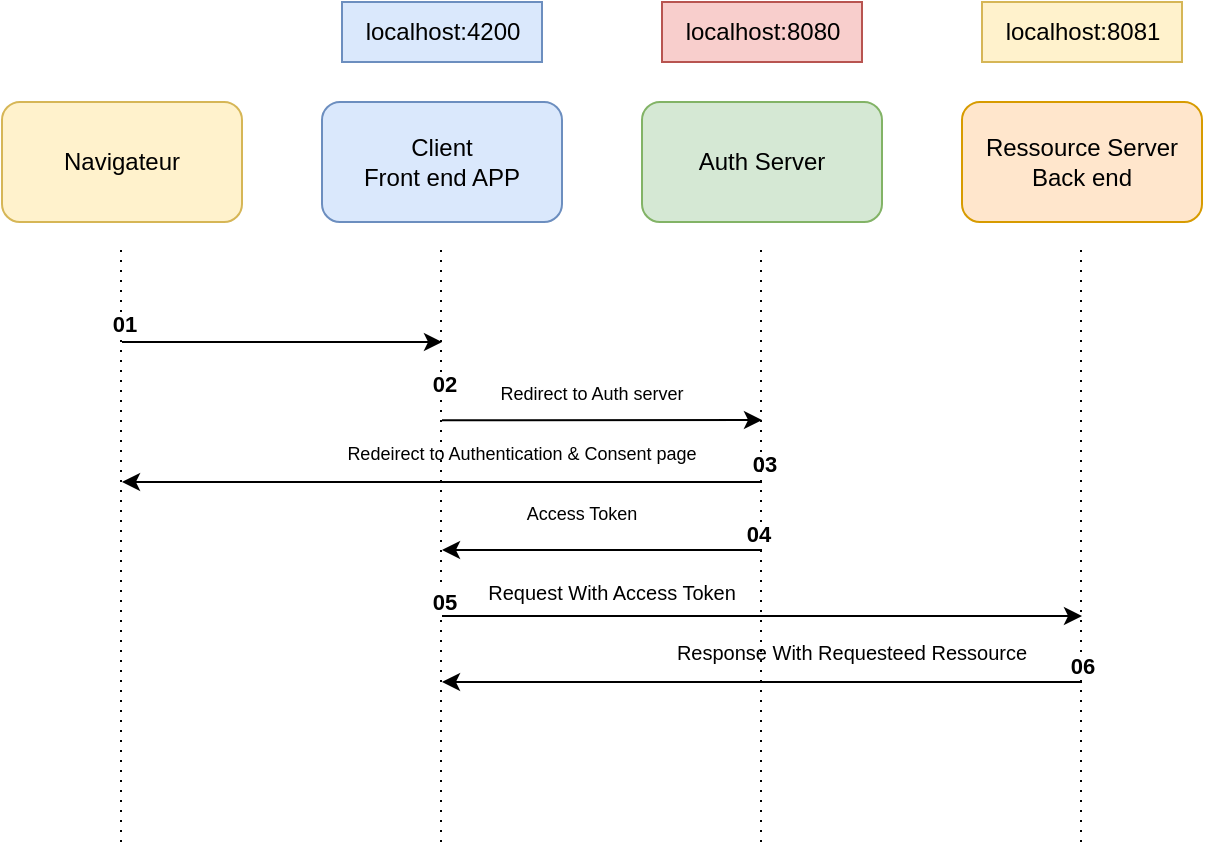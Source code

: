 <mxfile version="21.8.0" type="github">
  <diagram name="Page-1" id="kMHyJMLCbTUqQQ_t_sem">
    <mxGraphModel dx="1155" dy="661" grid="1" gridSize="10" guides="1" tooltips="1" connect="1" arrows="1" fold="1" page="1" pageScale="1" pageWidth="827" pageHeight="1169" math="0" shadow="0">
      <root>
        <mxCell id="0" />
        <mxCell id="1" parent="0" />
        <mxCell id="_KKpc1UPN2DNUgEClp_1-2" value="" style="endArrow=none;dashed=1;html=1;dashPattern=1 4;strokeWidth=1;rounded=0;" parent="1" edge="1">
          <mxGeometry width="50" height="50" relative="1" as="geometry">
            <mxPoint x="159.5" y="480" as="sourcePoint" />
            <mxPoint x="159.5" y="180" as="targetPoint" />
          </mxGeometry>
        </mxCell>
        <mxCell id="_KKpc1UPN2DNUgEClp_1-19" value="&lt;b&gt;03&lt;/b&gt;" style="edgeLabel;html=1;align=center;verticalAlign=middle;resizable=0;points=[];" parent="_KKpc1UPN2DNUgEClp_1-2" vertex="1" connectable="0">
          <mxGeometry x="0.237" y="-1" relative="1" as="geometry">
            <mxPoint x="320" y="-4" as="offset" />
          </mxGeometry>
        </mxCell>
        <mxCell id="_KKpc1UPN2DNUgEClp_1-3" value="Navigateur" style="rounded=1;whiteSpace=wrap;html=1;fillColor=#fff2cc;strokeColor=#d6b656;" parent="1" vertex="1">
          <mxGeometry x="100" y="110" width="120" height="60" as="geometry" />
        </mxCell>
        <mxCell id="_KKpc1UPN2DNUgEClp_1-4" value="Client&lt;br&gt;Front end APP" style="rounded=1;whiteSpace=wrap;html=1;fillColor=#dae8fc;strokeColor=#6c8ebf;" parent="1" vertex="1">
          <mxGeometry x="260" y="110" width="120" height="60" as="geometry" />
        </mxCell>
        <mxCell id="_KKpc1UPN2DNUgEClp_1-5" value="Auth Server" style="rounded=1;whiteSpace=wrap;html=1;fillColor=#d5e8d4;strokeColor=#82b366;" parent="1" vertex="1">
          <mxGeometry x="420" y="110" width="120" height="60" as="geometry" />
        </mxCell>
        <mxCell id="_KKpc1UPN2DNUgEClp_1-6" value="Ressource Server&lt;br&gt;Back end" style="rounded=1;whiteSpace=wrap;html=1;fillColor=#ffe6cc;strokeColor=#d79b00;" parent="1" vertex="1">
          <mxGeometry x="580" y="110" width="120" height="60" as="geometry" />
        </mxCell>
        <mxCell id="_KKpc1UPN2DNUgEClp_1-7" value="" style="endArrow=none;dashed=1;html=1;dashPattern=1 4;strokeWidth=1;rounded=0;" parent="1" edge="1">
          <mxGeometry width="50" height="50" relative="1" as="geometry">
            <mxPoint x="319.5" y="480" as="sourcePoint" />
            <mxPoint x="319.5" y="180" as="targetPoint" />
          </mxGeometry>
        </mxCell>
        <mxCell id="_KKpc1UPN2DNUgEClp_1-12" value="&lt;b&gt;01&lt;/b&gt;" style="edgeLabel;html=1;align=center;verticalAlign=middle;resizable=0;points=[];" parent="_KKpc1UPN2DNUgEClp_1-7" vertex="1" connectable="0">
          <mxGeometry x="0.637" y="-4" relative="1" as="geometry">
            <mxPoint x="-163" y="-14" as="offset" />
          </mxGeometry>
        </mxCell>
        <mxCell id="_KKpc1UPN2DNUgEClp_1-23" value="&lt;b&gt;05&lt;/b&gt;" style="edgeLabel;html=1;align=center;verticalAlign=middle;resizable=0;points=[];" parent="_KKpc1UPN2DNUgEClp_1-7" vertex="1" connectable="0">
          <mxGeometry x="-0.196" y="-1" relative="1" as="geometry">
            <mxPoint as="offset" />
          </mxGeometry>
        </mxCell>
        <mxCell id="_KKpc1UPN2DNUgEClp_1-8" value="" style="endArrow=none;dashed=1;html=1;dashPattern=1 4;strokeWidth=1;rounded=0;" parent="1" edge="1">
          <mxGeometry width="50" height="50" relative="1" as="geometry">
            <mxPoint x="479.5" y="480" as="sourcePoint" />
            <mxPoint x="479.5" y="180" as="targetPoint" />
          </mxGeometry>
        </mxCell>
        <mxCell id="_KKpc1UPN2DNUgEClp_1-13" value="&lt;b&gt;02&lt;/b&gt;" style="edgeLabel;html=1;align=center;verticalAlign=middle;resizable=0;points=[];" parent="_KKpc1UPN2DNUgEClp_1-8" vertex="1" connectable="0">
          <mxGeometry x="0.471" relative="1" as="geometry">
            <mxPoint x="-159" y="-9" as="offset" />
          </mxGeometry>
        </mxCell>
        <mxCell id="_KKpc1UPN2DNUgEClp_1-21" value="&lt;b&gt;04&lt;/b&gt;" style="edgeLabel;html=1;align=center;verticalAlign=middle;resizable=0;points=[];" parent="_KKpc1UPN2DNUgEClp_1-8" vertex="1" connectable="0">
          <mxGeometry x="0.044" y="2" relative="1" as="geometry">
            <mxPoint y="2" as="offset" />
          </mxGeometry>
        </mxCell>
        <mxCell id="_KKpc1UPN2DNUgEClp_1-9" value="" style="endArrow=none;dashed=1;html=1;dashPattern=1 4;strokeWidth=1;rounded=0;" parent="1" edge="1">
          <mxGeometry width="50" height="50" relative="1" as="geometry">
            <mxPoint x="639.5" y="480" as="sourcePoint" />
            <mxPoint x="639.5" y="180" as="targetPoint" />
          </mxGeometry>
        </mxCell>
        <mxCell id="_KKpc1UPN2DNUgEClp_1-27" value="&lt;b&gt;06&lt;/b&gt;" style="edgeLabel;html=1;align=center;verticalAlign=middle;resizable=0;points=[];" parent="_KKpc1UPN2DNUgEClp_1-9" vertex="1" connectable="0">
          <mxGeometry x="-0.409" relative="1" as="geometry">
            <mxPoint as="offset" />
          </mxGeometry>
        </mxCell>
        <mxCell id="_KKpc1UPN2DNUgEClp_1-10" value="" style="endArrow=classic;html=1;rounded=0;" parent="1" edge="1">
          <mxGeometry width="50" height="50" relative="1" as="geometry">
            <mxPoint x="160" y="230" as="sourcePoint" />
            <mxPoint x="320" y="230" as="targetPoint" />
          </mxGeometry>
        </mxCell>
        <mxCell id="_KKpc1UPN2DNUgEClp_1-11" value="" style="endArrow=classic;html=1;rounded=0;" parent="1" edge="1">
          <mxGeometry width="50" height="50" relative="1" as="geometry">
            <mxPoint x="320" y="269.17" as="sourcePoint" />
            <mxPoint x="480" y="269" as="targetPoint" />
          </mxGeometry>
        </mxCell>
        <mxCell id="_KKpc1UPN2DNUgEClp_1-14" value="&lt;font style=&quot;font-size: 9px;&quot;&gt;Redirect to Auth server&lt;/font&gt;" style="text;html=1;strokeColor=none;fillColor=none;align=center;verticalAlign=middle;whiteSpace=wrap;rounded=0;" parent="1" vertex="1">
          <mxGeometry x="340" y="240" width="110" height="30" as="geometry" />
        </mxCell>
        <mxCell id="_KKpc1UPN2DNUgEClp_1-15" value="" style="endArrow=classic;html=1;rounded=0;" parent="1" edge="1">
          <mxGeometry width="50" height="50" relative="1" as="geometry">
            <mxPoint x="480" y="300" as="sourcePoint" />
            <mxPoint x="160" y="300" as="targetPoint" />
          </mxGeometry>
        </mxCell>
        <mxCell id="_KKpc1UPN2DNUgEClp_1-16" value="" style="endArrow=classic;html=1;rounded=0;" parent="1" edge="1">
          <mxGeometry width="50" height="50" relative="1" as="geometry">
            <mxPoint x="480" y="334" as="sourcePoint" />
            <mxPoint x="320" y="334" as="targetPoint" />
          </mxGeometry>
        </mxCell>
        <mxCell id="_KKpc1UPN2DNUgEClp_1-17" value="" style="endArrow=classic;html=1;rounded=0;" parent="1" edge="1">
          <mxGeometry width="50" height="50" relative="1" as="geometry">
            <mxPoint x="320" y="367" as="sourcePoint" />
            <mxPoint x="640" y="367" as="targetPoint" />
          </mxGeometry>
        </mxCell>
        <mxCell id="_KKpc1UPN2DNUgEClp_1-18" value="" style="endArrow=classic;html=1;rounded=0;" parent="1" edge="1">
          <mxGeometry width="50" height="50" relative="1" as="geometry">
            <mxPoint x="640" y="400" as="sourcePoint" />
            <mxPoint x="320" y="400" as="targetPoint" />
          </mxGeometry>
        </mxCell>
        <mxCell id="_KKpc1UPN2DNUgEClp_1-20" value="&lt;font style=&quot;font-size: 9px;&quot;&gt;Redeirect to Authentication &amp;amp; Consent page&lt;/font&gt;" style="text;html=1;strokeColor=none;fillColor=none;align=center;verticalAlign=middle;whiteSpace=wrap;rounded=0;" parent="1" vertex="1">
          <mxGeometry x="270" y="270" width="180" height="30" as="geometry" />
        </mxCell>
        <mxCell id="_KKpc1UPN2DNUgEClp_1-22" value="&lt;font style=&quot;font-size: 9px;&quot;&gt;Access Token&lt;/font&gt;" style="text;html=1;strokeColor=none;fillColor=none;align=center;verticalAlign=middle;whiteSpace=wrap;rounded=0;" parent="1" vertex="1">
          <mxGeometry x="360" y="300" width="60" height="30" as="geometry" />
        </mxCell>
        <mxCell id="_KKpc1UPN2DNUgEClp_1-24" value="&lt;font size=&quot;1&quot;&gt;Request With Access Token&lt;/font&gt;" style="text;html=1;strokeColor=none;fillColor=none;align=center;verticalAlign=middle;whiteSpace=wrap;rounded=0;" parent="1" vertex="1">
          <mxGeometry x="340" y="340" width="130" height="30" as="geometry" />
        </mxCell>
        <mxCell id="_KKpc1UPN2DNUgEClp_1-25" value="&lt;font size=&quot;1&quot;&gt;Response With Requesteed Ressource&lt;/font&gt;" style="text;html=1;strokeColor=none;fillColor=none;align=center;verticalAlign=middle;whiteSpace=wrap;rounded=0;" parent="1" vertex="1">
          <mxGeometry x="430" y="370" width="190" height="30" as="geometry" />
        </mxCell>
        <mxCell id="YJoskM3-cEyhgI3DCocY-24" value="localhost:4200" style="text;html=1;align=center;verticalAlign=middle;resizable=0;points=[];autosize=1;strokeColor=#6c8ebf;fillColor=#dae8fc;" vertex="1" parent="1">
          <mxGeometry x="270" y="60" width="100" height="30" as="geometry" />
        </mxCell>
        <mxCell id="YJoskM3-cEyhgI3DCocY-25" value="localhost:8080" style="text;html=1;align=center;verticalAlign=middle;resizable=0;points=[];autosize=1;strokeColor=#b85450;fillColor=#f8cecc;" vertex="1" parent="1">
          <mxGeometry x="430" y="60" width="100" height="30" as="geometry" />
        </mxCell>
        <mxCell id="YJoskM3-cEyhgI3DCocY-26" value="localhost:8081" style="text;html=1;align=center;verticalAlign=middle;resizable=0;points=[];autosize=1;strokeColor=#d6b656;fillColor=#fff2cc;" vertex="1" parent="1">
          <mxGeometry x="590" y="60" width="100" height="30" as="geometry" />
        </mxCell>
      </root>
    </mxGraphModel>
  </diagram>
</mxfile>
